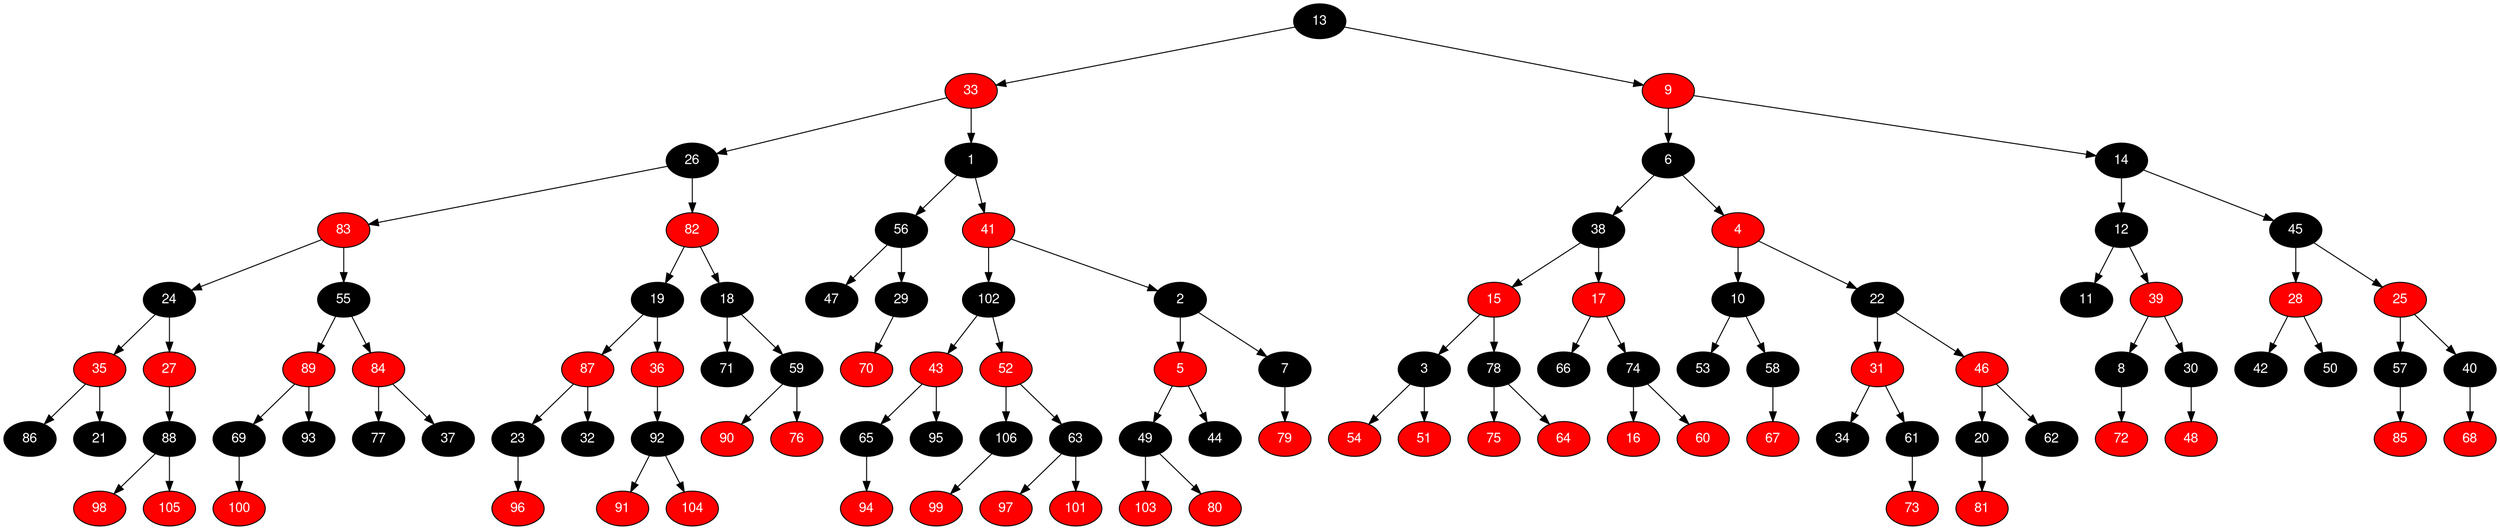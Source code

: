 digraph RB_Teste {
	node [fontname="Helvetica,Arial,sans-serif" style="filled"]
	edge [fontname="Helvetica,Arial,sans-serif" color="black"]

	{
		node [fillcolor=" black" fontcolor=" white"] 13 
		node [fillcolor=" red" fontcolor=" white"] 33 
		node [fillcolor=" black" fontcolor=" white"] 26 
		node [fillcolor=" red" fontcolor=" white"] 83 
		node [fillcolor=" black" fontcolor=" white"] 24 
		node [fillcolor=" red" fontcolor=" white"] 35 
		node [fillcolor=" black" fontcolor=" white"] 86 
		node [fillcolor=" black" fontcolor=" white"] 21 
		node [fillcolor=" red" fontcolor=" white"] 27 
		node [fillcolor=" black" fontcolor=" white"] 88 
		node [fillcolor=" red" fontcolor=" white"] 98 
		node [fillcolor=" red" fontcolor=" white"] 105 
		node [fillcolor=" black" fontcolor=" white"] 55 
		node [fillcolor=" red" fontcolor=" white"] 89 
		node [fillcolor=" black" fontcolor=" white"] 69 
		node [fillcolor=" red" fontcolor=" white"] 100 
		node [fillcolor=" black" fontcolor=" white"] 93 
		node [fillcolor=" red" fontcolor=" white"] 84 
		node [fillcolor=" black" fontcolor=" white"] 77 
		node [fillcolor=" black" fontcolor=" white"] 37 
		node [fillcolor=" red" fontcolor=" white"] 82 
		node [fillcolor=" black" fontcolor=" white"] 19 
		node [fillcolor=" red" fontcolor=" white"] 87 
		node [fillcolor=" black" fontcolor=" white"] 23 
		node [fillcolor=" red" fontcolor=" white"] 96 
		node [fillcolor=" black" fontcolor=" white"] 32 
		node [fillcolor=" red" fontcolor=" white"] 36 
		node [fillcolor=" black" fontcolor=" white"] 92 
		node [fillcolor=" red" fontcolor=" white"] 91 
		node [fillcolor=" red" fontcolor=" white"] 104 
		node [fillcolor=" black" fontcolor=" white"] 18 
		node [fillcolor=" black" fontcolor=" white"] 71 
		node [fillcolor=" black" fontcolor=" white"] 59 
		node [fillcolor=" red" fontcolor=" white"] 90 
		node [fillcolor=" red" fontcolor=" white"] 76 
		node [fillcolor=" black" fontcolor=" white"] 1 
		node [fillcolor=" black" fontcolor=" white"] 56 
		node [fillcolor=" black" fontcolor=" white"] 47 
		node [fillcolor=" black" fontcolor=" white"] 29 
		node [fillcolor=" red" fontcolor=" white"] 70 
		node [fillcolor=" red" fontcolor=" white"] 41 
		node [fillcolor=" black" fontcolor=" white"] 102 
		node [fillcolor=" red" fontcolor=" white"] 43 
		node [fillcolor=" black" fontcolor=" white"] 65 
		node [fillcolor=" red" fontcolor=" white"] 94 
		node [fillcolor=" black" fontcolor=" white"] 95 
		node [fillcolor=" red" fontcolor=" white"] 52 
		node [fillcolor=" black" fontcolor=" white"] 106 
		node [fillcolor=" red" fontcolor=" white"] 99 
		node [fillcolor=" black" fontcolor=" white"] 63 
		node [fillcolor=" red" fontcolor=" white"] 97 
		node [fillcolor=" red" fontcolor=" white"] 101 
		node [fillcolor=" black" fontcolor=" white"] 2 
		node [fillcolor=" red" fontcolor=" white"] 5 
		node [fillcolor=" black" fontcolor=" white"] 49 
		node [fillcolor=" red" fontcolor=" white"] 103 
		node [fillcolor=" red" fontcolor=" white"] 80 
		node [fillcolor=" black" fontcolor=" white"] 44 
		node [fillcolor=" black" fontcolor=" white"] 7 
		node [fillcolor=" red" fontcolor=" white"] 79 
		node [fillcolor=" red" fontcolor=" white"] 9 
		node [fillcolor=" black" fontcolor=" white"] 6 
		node [fillcolor=" black" fontcolor=" white"] 38 
		node [fillcolor=" red" fontcolor=" white"] 15 
		node [fillcolor=" black" fontcolor=" white"] 3 
		node [fillcolor=" red" fontcolor=" white"] 54 
		node [fillcolor=" red" fontcolor=" white"] 51 
		node [fillcolor=" black" fontcolor=" white"] 78 
		node [fillcolor=" red" fontcolor=" white"] 75 
		node [fillcolor=" red" fontcolor=" white"] 64 
		node [fillcolor=" red" fontcolor=" white"] 17 
		node [fillcolor=" black" fontcolor=" white"] 66 
		node [fillcolor=" black" fontcolor=" white"] 74 
		node [fillcolor=" red" fontcolor=" white"] 16 
		node [fillcolor=" red" fontcolor=" white"] 60 
		node [fillcolor=" red" fontcolor=" white"] 4 
		node [fillcolor=" black" fontcolor=" white"] 10 
		node [fillcolor=" black" fontcolor=" white"] 53 
		node [fillcolor=" black" fontcolor=" white"] 58 
		node [fillcolor=" red" fontcolor=" white"] 67 
		node [fillcolor=" black" fontcolor=" white"] 22 
		node [fillcolor=" red" fontcolor=" white"] 31 
		node [fillcolor=" black" fontcolor=" white"] 34 
		node [fillcolor=" black" fontcolor=" white"] 61 
		node [fillcolor=" red" fontcolor=" white"] 73 
		node [fillcolor=" red" fontcolor=" white"] 46 
		node [fillcolor=" black" fontcolor=" white"] 20 
		node [fillcolor=" red" fontcolor=" white"] 81 
		node [fillcolor=" black" fontcolor=" white"] 62 
		node [fillcolor=" black" fontcolor=" white"] 14 
		node [fillcolor=" black" fontcolor=" white"] 12 
		node [fillcolor=" black" fontcolor=" white"] 11 
		node [fillcolor=" red" fontcolor=" white"] 39 
		node [fillcolor=" black" fontcolor=" white"] 8 
		node [fillcolor=" red" fontcolor=" white"] 72 
		node [fillcolor=" black" fontcolor=" white"] 30 
		node [fillcolor=" red" fontcolor=" white"] 48 
		node [fillcolor=" black" fontcolor=" white"] 45 
		node [fillcolor=" red" fontcolor=" white"] 28 
		node [fillcolor=" black" fontcolor=" white"] 42 
		node [fillcolor=" black" fontcolor=" white"] 50 
		node [fillcolor=" red" fontcolor=" white"] 25 
		node [fillcolor=" black" fontcolor=" white"] 57 
		node [fillcolor=" red" fontcolor=" white"] 85 
		node [fillcolor=" black" fontcolor=" white"] 40 
		node [fillcolor=" red" fontcolor=" white"] 68 
	}

	13 -> 33 
	13 -> 9 
	33 -> 26 
	33 -> 1 
	26 -> 83 
	26 -> 82 
	83 -> 24 
	83 -> 55 
	24 -> 35 
	24 -> 27 
	35 -> 86 
	35 -> 21 
	27 -> 88 
	88 -> 98 
	88 -> 105 
	55 -> 89 
	55 -> 84 
	89 -> 69 
	89 -> 93 
	69 -> 100 
	84 -> 77 
	84 -> 37 
	82 -> 19 
	82 -> 18 
	19 -> 87 
	19 -> 36 
	87 -> 23 
	87 -> 32 
	23 -> 96 
	36 -> 92 
	92 -> 91 
	92 -> 104 
	18 -> 71 
	18 -> 59 
	59 -> 90 
	59 -> 76 
	1 -> 56 
	1 -> 41 
	56 -> 47 
	56 -> 29 
	29 -> 70 
	41 -> 102 
	41 -> 2 
	102 -> 43 
	102 -> 52 
	43 -> 65 
	43 -> 95 
	65 -> 94 
	52 -> 106 
	52 -> 63 
	106 -> 99 
	63 -> 97 
	63 -> 101 
	2 -> 5 
	2 -> 7 
	5 -> 49 
	5 -> 44 
	49 -> 103 
	49 -> 80 
	7 -> 79 
	9 -> 6 
	9 -> 14 
	6 -> 38 
	6 -> 4 
	38 -> 15 
	38 -> 17 
	15 -> 3 
	15 -> 78 
	3 -> 54 
	3 -> 51 
	78 -> 75 
	78 -> 64 
	17 -> 66 
	17 -> 74 
	74 -> 16 
	74 -> 60 
	4 -> 10 
	4 -> 22 
	10 -> 53 
	10 -> 58 
	58 -> 67 
	22 -> 31 
	22 -> 46 
	31 -> 34 
	31 -> 61 
	61 -> 73 
	46 -> 20 
	46 -> 62 
	20 -> 81 
	14 -> 12 
	14 -> 45 
	12 -> 11 
	12 -> 39 
	39 -> 8 
	39 -> 30 
	8 -> 72 
	30 -> 48 
	45 -> 28 
	45 -> 25 
	28 -> 42 
	28 -> 50 
	25 -> 57 
	25 -> 40 
	57 -> 85 
	40 -> 68 
}
